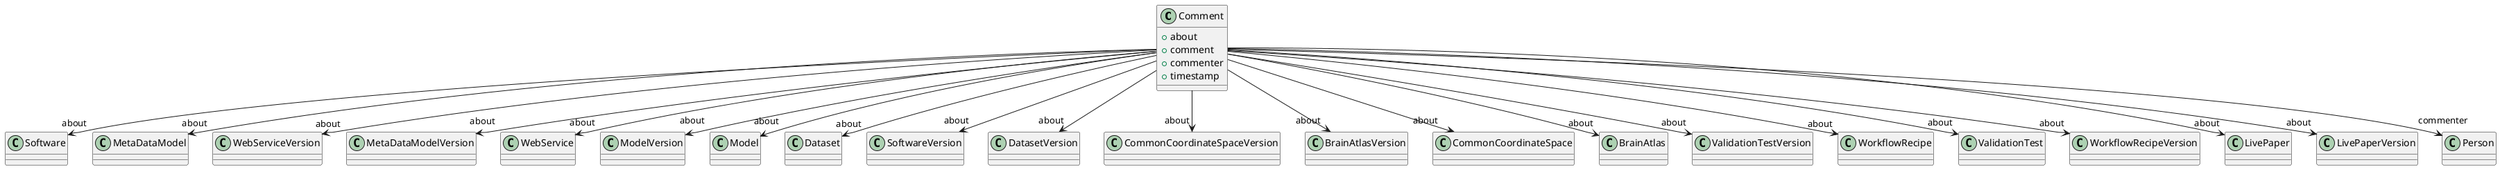 @startuml
class Comment {
+about
+comment
+commenter
+timestamp

}
Comment -d-> "about" Software
Comment -d-> "about" MetaDataModel
Comment -d-> "about" WebServiceVersion
Comment -d-> "about" MetaDataModelVersion
Comment -d-> "about" WebService
Comment -d-> "about" ModelVersion
Comment -d-> "about" Model
Comment -d-> "about" Dataset
Comment -d-> "about" SoftwareVersion
Comment -d-> "about" DatasetVersion
Comment -d-> "about" CommonCoordinateSpaceVersion
Comment -d-> "about" BrainAtlasVersion
Comment -d-> "about" CommonCoordinateSpace
Comment -d-> "about" BrainAtlas
Comment -d-> "about" ValidationTestVersion
Comment -d-> "about" WorkflowRecipe
Comment -d-> "about" ValidationTest
Comment -d-> "about" WorkflowRecipeVersion
Comment -d-> "about" LivePaper
Comment -d-> "about" LivePaperVersion
Comment -d-> "commenter" Person

@enduml